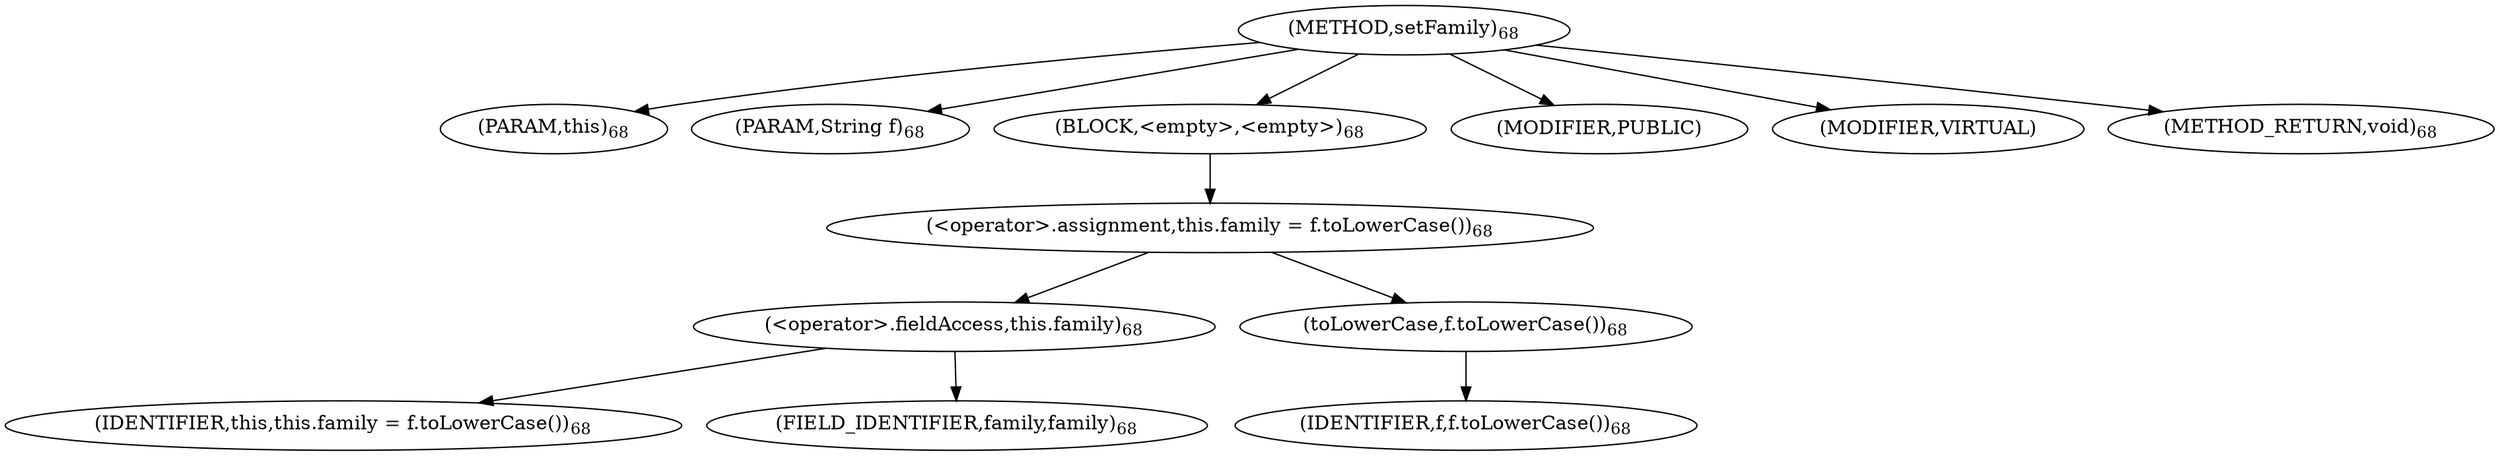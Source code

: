 digraph "setFamily" {  
"21" [label = <(METHOD,setFamily)<SUB>68</SUB>> ]
"22" [label = <(PARAM,this)<SUB>68</SUB>> ]
"23" [label = <(PARAM,String f)<SUB>68</SUB>> ]
"24" [label = <(BLOCK,&lt;empty&gt;,&lt;empty&gt;)<SUB>68</SUB>> ]
"25" [label = <(&lt;operator&gt;.assignment,this.family = f.toLowerCase())<SUB>68</SUB>> ]
"26" [label = <(&lt;operator&gt;.fieldAccess,this.family)<SUB>68</SUB>> ]
"27" [label = <(IDENTIFIER,this,this.family = f.toLowerCase())<SUB>68</SUB>> ]
"28" [label = <(FIELD_IDENTIFIER,family,family)<SUB>68</SUB>> ]
"29" [label = <(toLowerCase,f.toLowerCase())<SUB>68</SUB>> ]
"30" [label = <(IDENTIFIER,f,f.toLowerCase())<SUB>68</SUB>> ]
"31" [label = <(MODIFIER,PUBLIC)> ]
"32" [label = <(MODIFIER,VIRTUAL)> ]
"33" [label = <(METHOD_RETURN,void)<SUB>68</SUB>> ]
  "21" -> "22" 
  "21" -> "23" 
  "21" -> "24" 
  "21" -> "31" 
  "21" -> "32" 
  "21" -> "33" 
  "24" -> "25" 
  "25" -> "26" 
  "25" -> "29" 
  "26" -> "27" 
  "26" -> "28" 
  "29" -> "30" 
}
